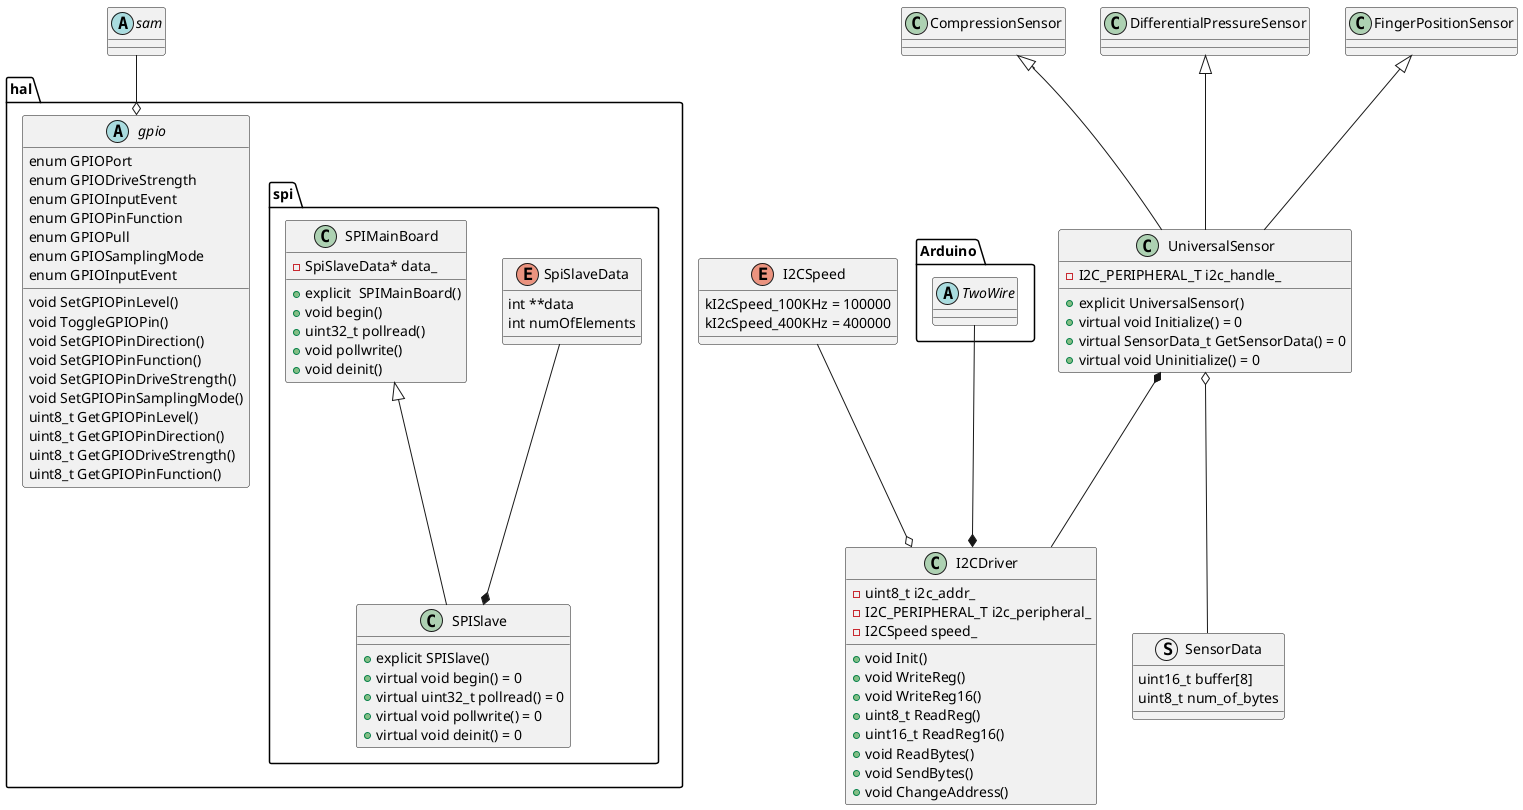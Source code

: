 @startuml full hal

abstract sam

namespace hal {
    abstract gpio{
        enum GPIOPort
        enum GPIODriveStrength
        enum GPIOInputEvent
        enum GPIOPinFunction
        enum GPIOPull
        enum GPIOSamplingMode
        enum GPIOInputEvent
        void SetGPIOPinLevel()
        void ToggleGPIOPin()
        void SetGPIOPinDirection()
        void SetGPIOPinFunction()
        void SetGPIOPinDriveStrength()
        void SetGPIOPinSamplingMode()
        uint8_t GetGPIOPinLevel()
        uint8_t GetGPIOPinDirection()
        uint8_t GetGPIODriveStrength()
        uint8_t GetGPIOPinFunction()
    }
}

sam --o hal.gpio

enum I2CSpeed {
    kI2cSpeed_100KHz = 100000
    kI2cSpeed_400KHz = 400000
}

class I2CDriver {
    +void Init()
    +void WriteReg()
    +void WriteReg16()
    +uint8_t ReadReg()
    +uint16_t ReadReg16()
    +void ReadBytes()
    +void SendBytes()
    +void ChangeAddress()
    -uint8_t i2c_addr_
    -I2C_PERIPHERAL_T i2c_peripheral_
    -I2CSpeed speed_

}

abstract Arduino.TwoWire

I2CSpeed --o I2CDriver
Arduino.TwoWire --* I2CDriver

namespace hal.spi {
    enum SpiSlaveData {
        int **data
        int numOfElements
    }
    class SPISlave {
        +explicit SPISlave()
        +virtual void begin() = 0
        +virtual uint32_t pollread() = 0
        +virtual void pollwrite() = 0
        +virtual void deinit() = 0
    }
    class SPIMainBoard{
        -SpiSlaveData* data_
        +explicit  SPIMainBoard()
        +void begin()
        +uint32_t pollread()
        +void pollwrite()
        +void deinit()
    }
    SpiSlaveData --* SPISlave
    SPIMainBoard <|-- SPISlave
}


struct SensorData {
    uint16_t buffer[8]
    uint8_t num_of_bytes
}

class UniversalSensor {
    +explicit UniversalSensor()
    +virtual void Initialize() = 0
    +virtual SensorData_t GetSensorData() = 0
    +virtual void Uninitialize() = 0
    -I2C_PERIPHERAL_T i2c_handle_
}

class CompressionSensor
class DifferentialPressureSensor
class FingerPositionSensor

UniversalSensor *-- I2CDriver
UniversalSensor o-- SensorData

CompressionSensor <|-- UniversalSensor
DifferentialPressureSensor <|-- UniversalSensor
FingerPositionSensor <|-- UniversalSensor

@enduml